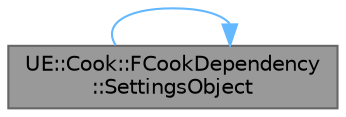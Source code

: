 digraph "UE::Cook::FCookDependency::SettingsObject"
{
 // INTERACTIVE_SVG=YES
 // LATEX_PDF_SIZE
  bgcolor="transparent";
  edge [fontname=Helvetica,fontsize=10,labelfontname=Helvetica,labelfontsize=10];
  node [fontname=Helvetica,fontsize=10,shape=box,height=0.2,width=0.4];
  rankdir="RL";
  Node1 [id="Node000001",label="UE::Cook::FCookDependency\l::SettingsObject",height=0.2,width=0.4,color="gray40", fillcolor="grey60", style="filled", fontcolor="black",tooltip="Adds a dependency on the config values and class schema of a settings object."];
  Node1 -> Node1 [id="edge1_Node000001_Node000001",dir="back",color="steelblue1",style="solid",tooltip=" "];
}
